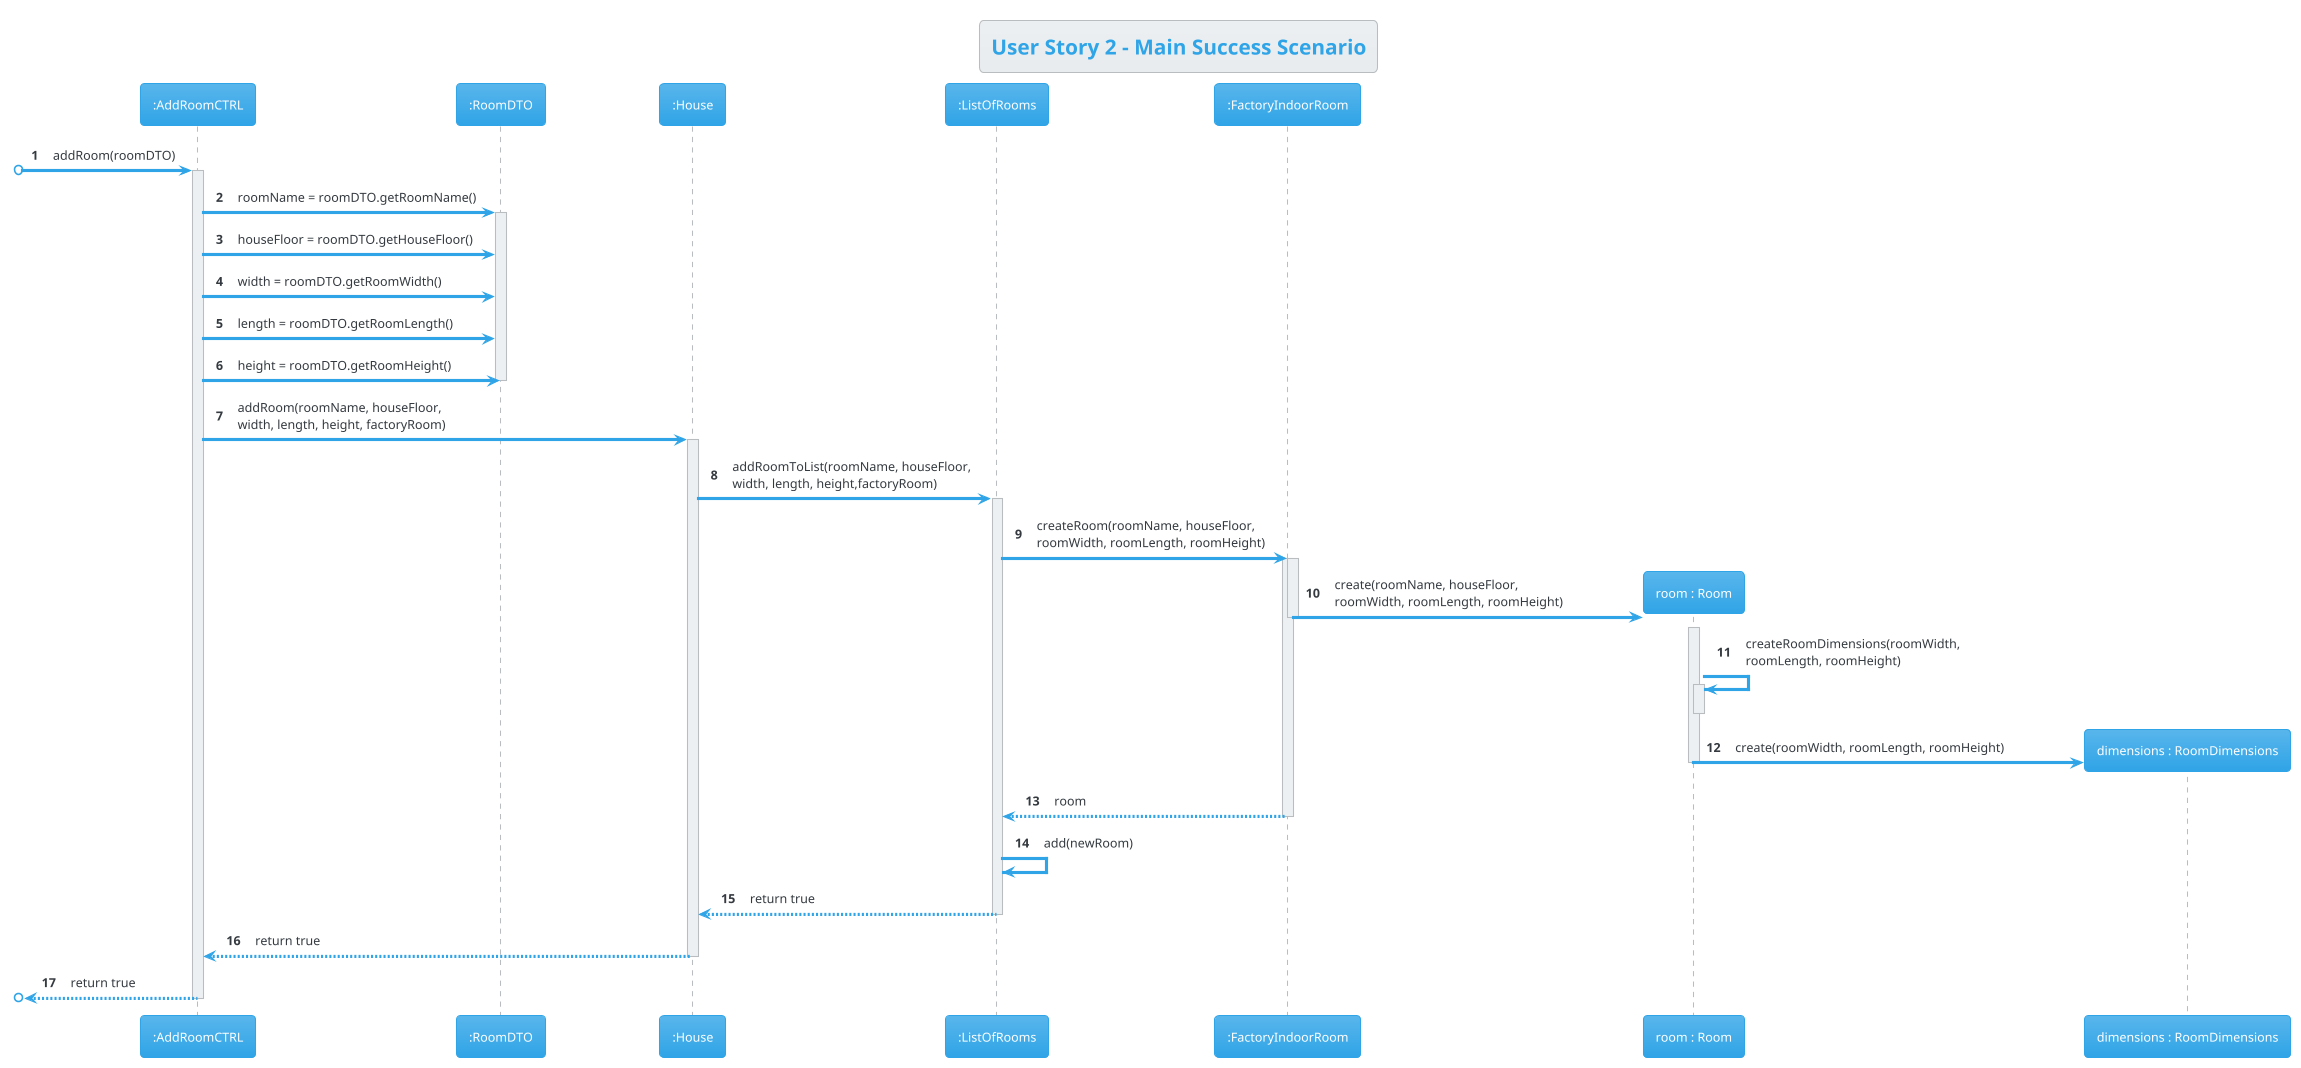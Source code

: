 @startuml
!theme cerulean
autonumber
title User Story 2 - Main Success Scenario
participant ":AddRoomCTRL" as C
participant ":RoomDTO" as dto
participant ":House" as H
participant ":ListOfRooms" as LOR
participant ":FactoryIndoorRoom" as FR
participant "room : Room" as R
participant "dimensions : RoomDimensions" as RD
skinparam ParticipantPadding 50

[o-> C : addRoom(roomDTO)
activate C
C -> dto : roomName = roomDTO.getRoomName()
activate dto
C -> dto : houseFloor = roomDTO.getHouseFloor()
C -> dto : width = roomDTO.getRoomWidth()
C -> dto : length = roomDTO.getRoomLength()
C -> dto : height = roomDTO.getRoomHeight()
deactivate dto
C -> H : addRoom(roomName, houseFloor, \nwidth, length, height, factoryRoom)
activate H
H -> LOR : addRoomToList(roomName, houseFloor, \nwidth, length, height,factoryRoom)
activate LOR
LOR -> FR : createRoom(roomName, houseFloor, \nroomWidth, roomLength, roomHeight)
activate FR
Activate FR
FR -> R** : create(roomName, houseFloor, \nroomWidth, roomLength, roomHeight)
deactivate FR
activate R
R -> R : createRoomDimensions(roomWidth,\nroomLength, roomHeight)
activate R
deactivate R
R -> RD** : create(roomWidth, roomLength, roomHeight)
deactivate R
FR --> LOR : room
deactivate FR
LOR -> LOR : add(newRoom)
LOR --> H : return true

deactivate LOR
H --> C : return true
deactivate H
[o<-- C : return true
deactivate C
@enduml
